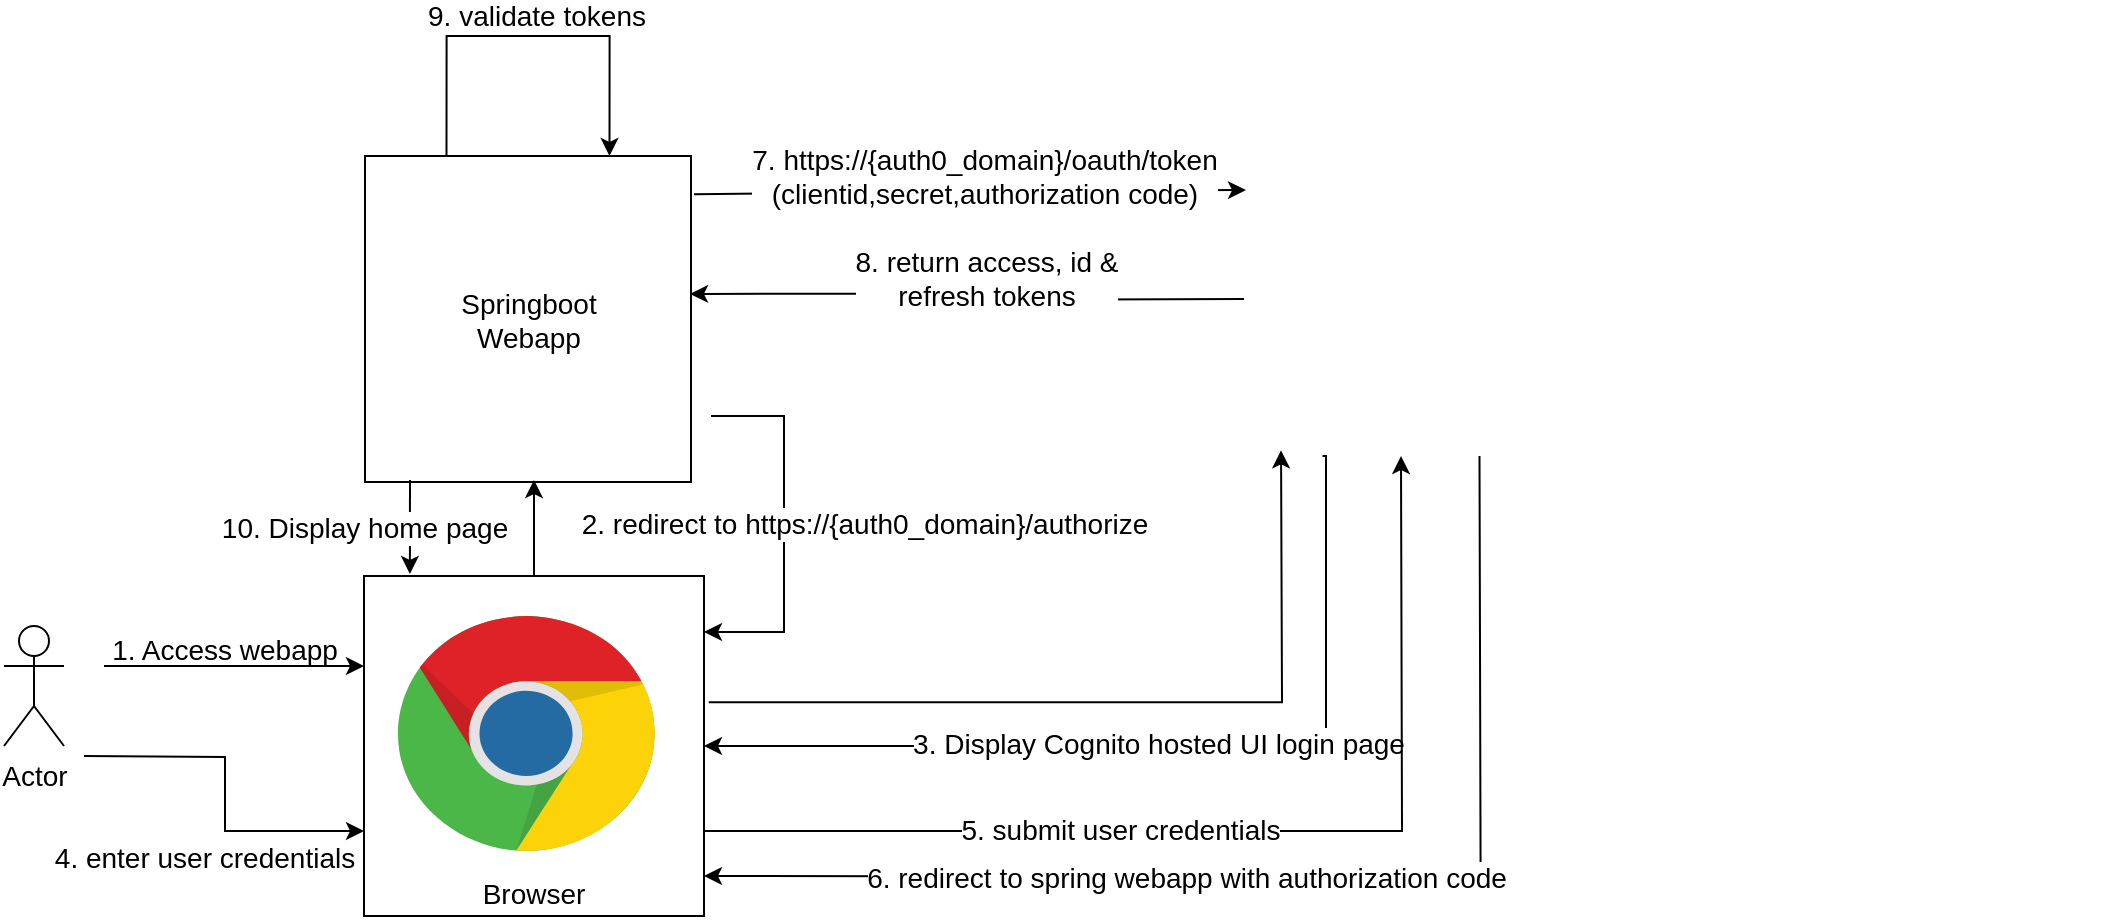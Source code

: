<mxfile version="24.0.7" type="github">
  <diagram name="Page-1" id="14XZ083jBM_8IBByIj3f">
    <mxGraphModel dx="1306" dy="670" grid="1" gridSize="10" guides="1" tooltips="1" connect="1" arrows="1" fold="1" page="1" pageScale="1" pageWidth="850" pageHeight="1100" math="0" shadow="0">
      <root>
        <mxCell id="0" />
        <mxCell id="1" parent="0" />
        <mxCell id="D42yW-FFIJCMqk-TRc6Z-22" style="edgeStyle=orthogonalEdgeStyle;rounded=0;orthogonalLoop=1;jettySize=auto;html=1;fontSize=14;" parent="1" edge="1">
          <mxGeometry relative="1" as="geometry">
            <mxPoint x="373.5" y="360" as="sourcePoint" />
            <mxPoint x="370" y="468" as="targetPoint" />
            <Array as="points">
              <mxPoint x="410" y="360" />
              <mxPoint x="410" y="468" />
            </Array>
          </mxGeometry>
        </mxCell>
        <mxCell id="D42yW-FFIJCMqk-TRc6Z-23" value="2. redirect to&amp;nbsp;https://{auth0_domain}/authorize" style="edgeLabel;html=1;align=center;verticalAlign=middle;resizable=0;points=[];fontSize=14;" parent="D42yW-FFIJCMqk-TRc6Z-22" vertex="1" connectable="0">
          <mxGeometry x="-0.07" relative="1" as="geometry">
            <mxPoint x="40" y="4" as="offset" />
          </mxGeometry>
        </mxCell>
        <mxCell id="oPMAS6JOaMVU0MQ8NKXL-3" style="edgeStyle=orthogonalEdgeStyle;rounded=0;orthogonalLoop=1;jettySize=auto;html=1;endArrow=none;endFill=0;startArrow=classic;startFill=1;fontSize=14;exitX=0.997;exitY=0.423;exitDx=0;exitDy=0;exitPerimeter=0;" parent="1" source="D42yW-FFIJCMqk-TRc6Z-1" edge="1">
          <mxGeometry relative="1" as="geometry">
            <mxPoint x="640" y="301.5" as="targetPoint" />
          </mxGeometry>
        </mxCell>
        <mxCell id="oPMAS6JOaMVU0MQ8NKXL-5" value="8. return access, id &amp;amp; &lt;br&gt;refresh tokens" style="edgeLabel;html=1;align=center;verticalAlign=middle;resizable=0;points=[];fontSize=14;" parent="oPMAS6JOaMVU0MQ8NKXL-3" vertex="1" connectable="0">
          <mxGeometry x="0.246" relative="1" as="geometry">
            <mxPoint x="-24" y="-11" as="offset" />
          </mxGeometry>
        </mxCell>
        <mxCell id="D42yW-FFIJCMqk-TRc6Z-1" value="Springboot &lt;br&gt;Webapp" style="whiteSpace=wrap;html=1;aspect=fixed;labelBackgroundColor=none;fontSize=14;" parent="1" vertex="1">
          <mxGeometry x="200.5" y="230" width="163" height="163" as="geometry" />
        </mxCell>
        <mxCell id="D42yW-FFIJCMqk-TRc6Z-5" style="edgeStyle=orthogonalEdgeStyle;rounded=0;orthogonalLoop=1;jettySize=auto;html=1;labelBackgroundColor=none;fontColor=default;fontSize=14;" parent="1" edge="1">
          <mxGeometry relative="1" as="geometry">
            <mxPoint x="70" y="485" as="sourcePoint" />
            <mxPoint x="200" y="485" as="targetPoint" />
          </mxGeometry>
        </mxCell>
        <mxCell id="D42yW-FFIJCMqk-TRc6Z-6" value="1. Access webapp" style="edgeLabel;html=1;align=center;verticalAlign=middle;resizable=0;points=[];fontSize=14;labelBackgroundColor=none;" parent="D42yW-FFIJCMqk-TRc6Z-5" vertex="1" connectable="0">
          <mxGeometry x="0.091" y="2" relative="1" as="geometry">
            <mxPoint x="-11" y="-6" as="offset" />
          </mxGeometry>
        </mxCell>
        <mxCell id="D42yW-FFIJCMqk-TRc6Z-34" style="edgeStyle=orthogonalEdgeStyle;rounded=0;orthogonalLoop=1;jettySize=auto;html=1;entryX=0;entryY=0.75;entryDx=0;entryDy=0;fontSize=14;" parent="1" target="D42yW-FFIJCMqk-TRc6Z-15" edge="1">
          <mxGeometry relative="1" as="geometry">
            <mxPoint x="60" y="530" as="sourcePoint" />
          </mxGeometry>
        </mxCell>
        <mxCell id="D42yW-FFIJCMqk-TRc6Z-35" value="4. enter user credentials" style="edgeLabel;html=1;align=center;verticalAlign=middle;resizable=0;points=[];fontSize=14;" parent="D42yW-FFIJCMqk-TRc6Z-34" vertex="1" connectable="0">
          <mxGeometry x="0.23" y="-2" relative="1" as="geometry">
            <mxPoint x="-12" y="11" as="offset" />
          </mxGeometry>
        </mxCell>
        <mxCell id="D42yW-FFIJCMqk-TRc6Z-4" value="Actor" style="shape=umlActor;verticalLabelPosition=bottom;verticalAlign=top;html=1;outlineConnect=0;labelBackgroundColor=none;fontSize=14;" parent="1" vertex="1">
          <mxGeometry x="20" y="465" width="30" height="60" as="geometry" />
        </mxCell>
        <mxCell id="D42yW-FFIJCMqk-TRc6Z-26" style="edgeStyle=orthogonalEdgeStyle;rounded=0;orthogonalLoop=1;jettySize=auto;html=1;exitX=1.014;exitY=0.371;exitDx=0;exitDy=0;exitPerimeter=0;entryX=0.118;entryY=0.982;entryDx=0;entryDy=0;entryPerimeter=0;fontSize=14;" parent="1" source="D42yW-FFIJCMqk-TRc6Z-15" edge="1">
          <mxGeometry relative="1" as="geometry">
            <mxPoint x="450" y="490" as="sourcePoint" />
            <mxPoint x="658.526" y="377.174" as="targetPoint" />
          </mxGeometry>
        </mxCell>
        <mxCell id="D42yW-FFIJCMqk-TRc6Z-28" style="edgeStyle=orthogonalEdgeStyle;rounded=0;orthogonalLoop=1;jettySize=auto;html=1;endArrow=none;endFill=0;startArrow=classic;startFill=1;entryX=0.25;entryY=1;entryDx=0;entryDy=0;entryPerimeter=0;fontSize=14;" parent="1" source="D42yW-FFIJCMqk-TRc6Z-15" edge="1">
          <mxGeometry relative="1" as="geometry">
            <mxPoint x="679.25" y="380" as="targetPoint" />
            <Array as="points">
              <mxPoint x="681" y="525" />
              <mxPoint x="681" y="380" />
            </Array>
          </mxGeometry>
        </mxCell>
        <mxCell id="D42yW-FFIJCMqk-TRc6Z-29" value="3. Display Cognito hosted UI login page" style="edgeLabel;html=1;align=center;verticalAlign=middle;resizable=0;points=[];fontSize=14;" parent="D42yW-FFIJCMqk-TRc6Z-28" vertex="1" connectable="0">
          <mxGeometry x="-0.008" y="1" relative="1" as="geometry">
            <mxPoint as="offset" />
          </mxGeometry>
        </mxCell>
        <mxCell id="D42yW-FFIJCMqk-TRc6Z-37" style="edgeStyle=orthogonalEdgeStyle;rounded=0;orthogonalLoop=1;jettySize=auto;html=1;exitX=1;exitY=0.75;exitDx=0;exitDy=0;entryX=0.5;entryY=1;entryDx=0;entryDy=0;entryPerimeter=0;fontSize=14;" parent="1" source="D42yW-FFIJCMqk-TRc6Z-15" edge="1">
          <mxGeometry relative="1" as="geometry">
            <mxPoint x="718.5" y="380" as="targetPoint" />
          </mxGeometry>
        </mxCell>
        <mxCell id="D42yW-FFIJCMqk-TRc6Z-38" value="5. submit user credentials" style="edgeLabel;html=1;align=center;verticalAlign=middle;resizable=0;points=[];fontSize=14;" parent="D42yW-FFIJCMqk-TRc6Z-37" vertex="1" connectable="0">
          <mxGeometry x="-0.225" y="2" relative="1" as="geometry">
            <mxPoint y="1" as="offset" />
          </mxGeometry>
        </mxCell>
        <mxCell id="D42yW-FFIJCMqk-TRc6Z-44" style="edgeStyle=orthogonalEdgeStyle;rounded=0;orthogonalLoop=1;jettySize=auto;html=1;fontSize=14;" parent="1" source="D42yW-FFIJCMqk-TRc6Z-15" edge="1">
          <mxGeometry relative="1" as="geometry">
            <mxPoint x="285" y="392" as="targetPoint" />
          </mxGeometry>
        </mxCell>
        <mxCell id="D42yW-FFIJCMqk-TRc6Z-15" value="Browser" style="whiteSpace=wrap;html=1;aspect=fixed;labelBackgroundColor=none;verticalAlign=bottom;fontSize=14;" parent="1" vertex="1">
          <mxGeometry x="200" y="440" width="170" height="170" as="geometry" />
        </mxCell>
        <mxCell id="D42yW-FFIJCMqk-TRc6Z-36" value="" style="dashed=0;outlineConnect=0;html=1;align=center;labelPosition=center;verticalLabelPosition=bottom;verticalAlign=top;shape=mxgraph.weblogos.chrome;fontSize=14;" parent="1" vertex="1">
          <mxGeometry x="217" y="460" width="130" height="120" as="geometry" />
        </mxCell>
        <mxCell id="D42yW-FFIJCMqk-TRc6Z-42" value="" style="endArrow=none;html=1;rounded=0;edgeStyle=orthogonalEdgeStyle;entryX=0.75;entryY=1;entryDx=0;entryDy=0;entryPerimeter=0;endFill=0;startArrow=classic;startFill=1;fontSize=14;" parent="1" edge="1">
          <mxGeometry width="50" height="50" relative="1" as="geometry">
            <mxPoint x="370" y="590" as="sourcePoint" />
            <mxPoint x="757.75" y="380" as="targetPoint" />
          </mxGeometry>
        </mxCell>
        <mxCell id="D42yW-FFIJCMqk-TRc6Z-43" value="6. redirect to spring webapp with authorization code" style="edgeLabel;html=1;align=center;verticalAlign=middle;resizable=0;points=[];fontSize=14;" parent="D42yW-FFIJCMqk-TRc6Z-42" vertex="1" connectable="0">
          <mxGeometry x="-0.164" relative="1" as="geometry">
            <mxPoint x="-10" as="offset" />
          </mxGeometry>
        </mxCell>
        <mxCell id="D42yW-FFIJCMqk-TRc6Z-45" value="" style="endArrow=classic;html=1;rounded=0;exitX=1.009;exitY=0.117;exitDx=0;exitDy=0;exitPerimeter=0;fontSize=14;" parent="1" source="D42yW-FFIJCMqk-TRc6Z-1" edge="1">
          <mxGeometry width="50" height="50" relative="1" as="geometry">
            <mxPoint x="420" y="250" as="sourcePoint" />
            <mxPoint x="641" y="247" as="targetPoint" />
          </mxGeometry>
        </mxCell>
        <mxCell id="D42yW-FFIJCMqk-TRc6Z-46" value="7.&amp;nbsp;https://{auth0_domain}/oauth/token&lt;br&gt;(clientid,secret,authorization code)" style="edgeLabel;html=1;align=center;verticalAlign=middle;resizable=0;points=[];fontSize=14;" parent="D42yW-FFIJCMqk-TRc6Z-45" vertex="1" connectable="0">
          <mxGeometry x="-0.137" y="3" relative="1" as="geometry">
            <mxPoint x="26" y="-5" as="offset" />
          </mxGeometry>
        </mxCell>
        <mxCell id="oPMAS6JOaMVU0MQ8NKXL-7" value="" style="endArrow=classic;html=1;rounded=0;exitX=0.138;exitY=0.994;exitDx=0;exitDy=0;exitPerimeter=0;entryX=0.135;entryY=-0.006;entryDx=0;entryDy=0;entryPerimeter=0;fontSize=14;" parent="1" source="D42yW-FFIJCMqk-TRc6Z-1" target="D42yW-FFIJCMqk-TRc6Z-15" edge="1">
          <mxGeometry relative="1" as="geometry">
            <mxPoint x="50" y="400" as="sourcePoint" />
            <mxPoint x="150" y="400" as="targetPoint" />
          </mxGeometry>
        </mxCell>
        <mxCell id="oPMAS6JOaMVU0MQ8NKXL-8" value="10. Display home page" style="edgeLabel;resizable=0;html=1;align=center;verticalAlign=middle;fontSize=14;" parent="oPMAS6JOaMVU0MQ8NKXL-7" connectable="0" vertex="1">
          <mxGeometry relative="1" as="geometry">
            <mxPoint x="-23" as="offset" />
          </mxGeometry>
        </mxCell>
        <mxCell id="oPMAS6JOaMVU0MQ8NKXL-17" value="" style="endArrow=classic;html=1;rounded=0;edgeStyle=orthogonalEdgeStyle;exitX=0.25;exitY=0;exitDx=0;exitDy=0;entryX=0.75;entryY=0;entryDx=0;entryDy=0;" parent="1" source="D42yW-FFIJCMqk-TRc6Z-1" target="D42yW-FFIJCMqk-TRc6Z-1" edge="1">
          <mxGeometry relative="1" as="geometry">
            <mxPoint x="260" y="120" as="sourcePoint" />
            <mxPoint x="320" y="220" as="targetPoint" />
            <Array as="points">
              <mxPoint x="241" y="170" />
              <mxPoint x="323" y="170" />
            </Array>
          </mxGeometry>
        </mxCell>
        <mxCell id="oPMAS6JOaMVU0MQ8NKXL-18" value="9. validate tokens" style="edgeLabel;resizable=0;html=1;align=center;verticalAlign=middle;fontSize=14;" parent="oPMAS6JOaMVU0MQ8NKXL-17" connectable="0" vertex="1">
          <mxGeometry relative="1" as="geometry">
            <mxPoint x="3" y="-10" as="offset" />
          </mxGeometry>
        </mxCell>
        <mxCell id="LPqqvWZzDIpzP1alVqy--1" value="" style="shape=image;verticalLabelPosition=bottom;labelBackgroundColor=default;verticalAlign=top;aspect=fixed;imageAspect=0;image=https://onymos.com/wp-content/uploads/2020/10/google-signin-button.png;" vertex="1" parent="1">
          <mxGeometry x="640" y="220" width="433.77" height="110" as="geometry" />
        </mxCell>
      </root>
    </mxGraphModel>
  </diagram>
</mxfile>
